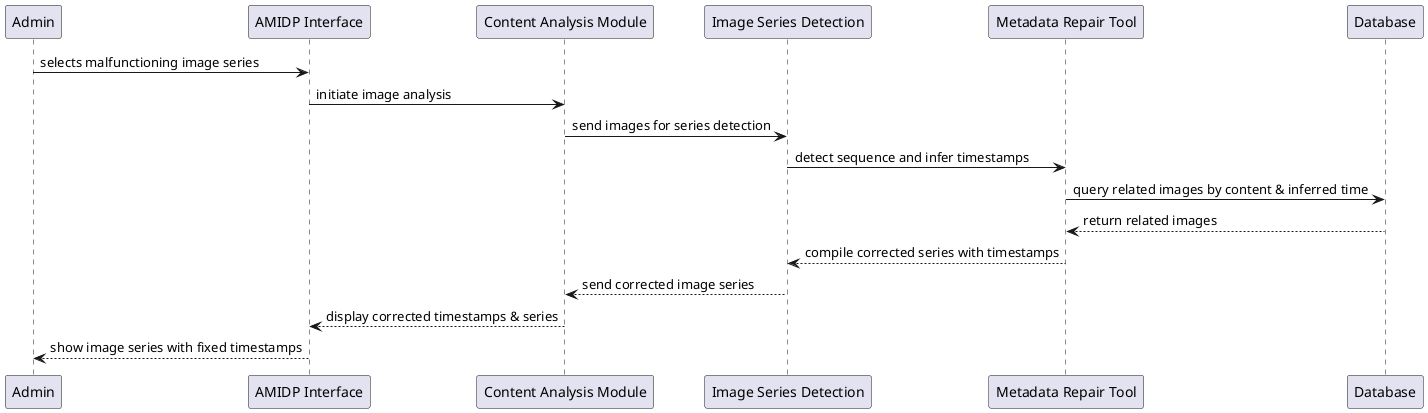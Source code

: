 @startuml
participant Admin
participant "AMIDP Interface" as Interface
participant "Content Analysis Module" as Analysis
participant "Image Series Detection" as Detection
participant "Metadata Repair Tool" as MetaRepair
participant Database

Admin -> Interface : selects malfunctioning image series
Interface -> Analysis : initiate image analysis
Analysis -> Detection : send images for series detection
Detection -> MetaRepair : detect sequence and infer timestamps
MetaRepair -> Database : query related images by content & inferred time
Database --> MetaRepair : return related images
MetaRepair --> Detection : compile corrected series with timestamps
Detection --> Analysis : send corrected image series
Analysis --> Interface : display corrected timestamps & series
Interface --> Admin : show image series with fixed timestamps

@enduml
